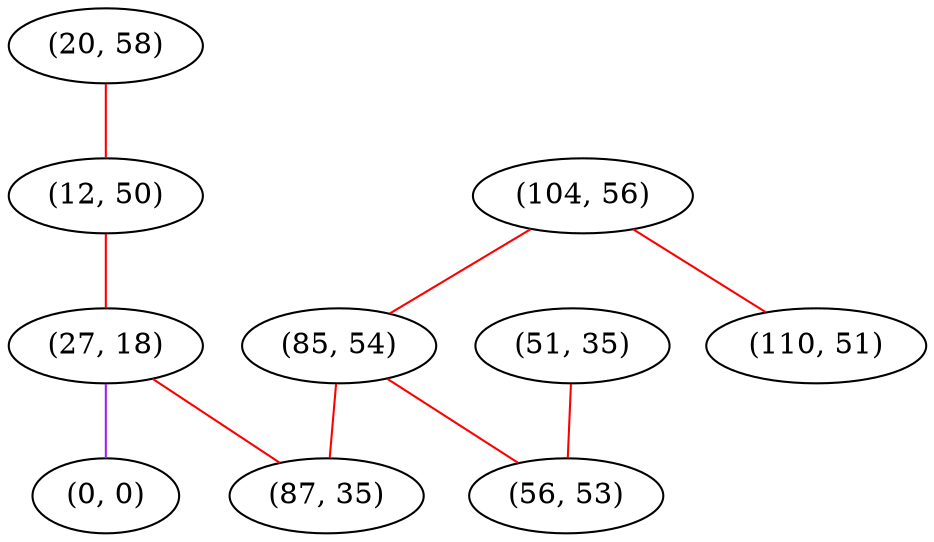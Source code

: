 graph "" {
"(20, 58)";
"(104, 56)";
"(12, 50)";
"(85, 54)";
"(27, 18)";
"(87, 35)";
"(0, 0)";
"(110, 51)";
"(51, 35)";
"(56, 53)";
"(20, 58)" -- "(12, 50)"  [color=red, key=0, weight=1];
"(104, 56)" -- "(85, 54)"  [color=red, key=0, weight=1];
"(104, 56)" -- "(110, 51)"  [color=red, key=0, weight=1];
"(12, 50)" -- "(27, 18)"  [color=red, key=0, weight=1];
"(85, 54)" -- "(87, 35)"  [color=red, key=0, weight=1];
"(85, 54)" -- "(56, 53)"  [color=red, key=0, weight=1];
"(27, 18)" -- "(0, 0)"  [color=purple, key=0, weight=4];
"(27, 18)" -- "(87, 35)"  [color=red, key=0, weight=1];
"(51, 35)" -- "(56, 53)"  [color=red, key=0, weight=1];
}
